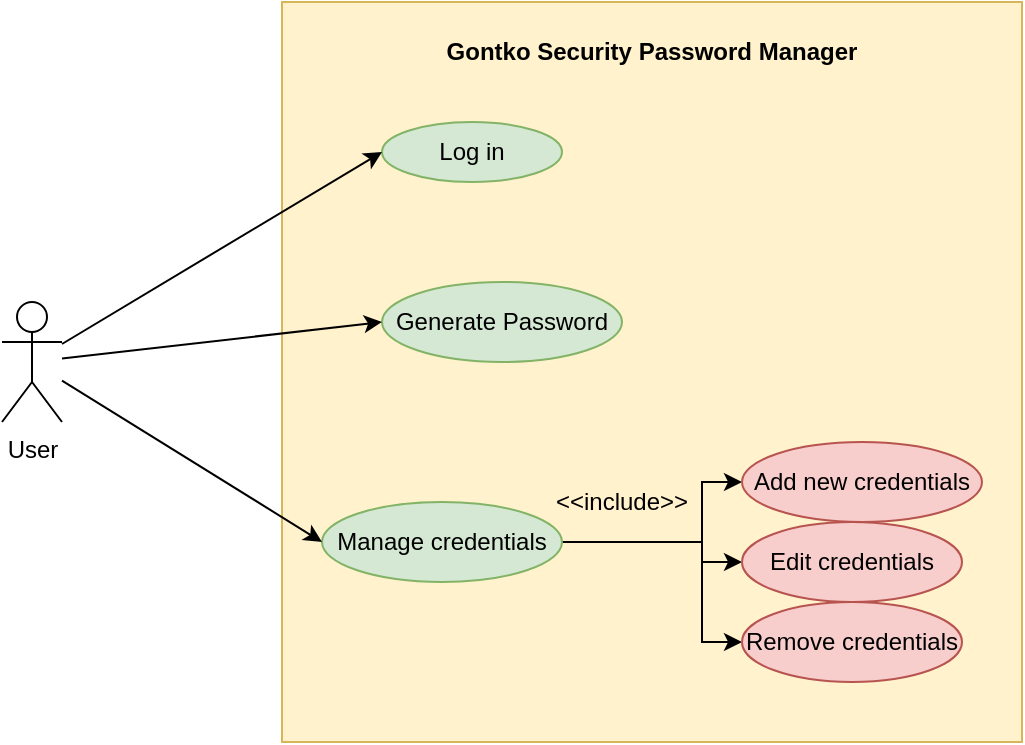 <mxfile version="13.0.5" type="device"><diagram id="C5RBs43oDa-KdzZeNtuy" name="Page-1"><mxGraphModel dx="1608" dy="1085" grid="1" gridSize="10" guides="1" tooltips="1" connect="1" arrows="1" fold="1" page="1" pageScale="1" pageWidth="827" pageHeight="1169" math="0" shadow="0"><root><mxCell id="WIyWlLk6GJQsqaUBKTNV-0"/><mxCell id="WIyWlLk6GJQsqaUBKTNV-1" parent="WIyWlLk6GJQsqaUBKTNV-0"/><mxCell id="55Z8c5nA8NLEdPgs6jAR-0" value="&lt;div&gt;User&lt;/div&gt;" style="shape=umlActor;verticalLabelPosition=bottom;labelBackgroundColor=#ffffff;verticalAlign=top;html=1;outlineConnect=0;" vertex="1" parent="WIyWlLk6GJQsqaUBKTNV-1"><mxGeometry x="150" y="350" width="30" height="60" as="geometry"/></mxCell><mxCell id="55Z8c5nA8NLEdPgs6jAR-3" value="" style="whiteSpace=wrap;html=1;aspect=fixed;fillColor=#fff2cc;strokeColor=#d6b656;" vertex="1" parent="WIyWlLk6GJQsqaUBKTNV-1"><mxGeometry x="290" y="200" width="370" height="370" as="geometry"/></mxCell><mxCell id="55Z8c5nA8NLEdPgs6jAR-5" value="Gontko Security Password Manager" style="text;html=1;strokeColor=none;fillColor=none;align=center;verticalAlign=middle;whiteSpace=wrap;rounded=0;fontStyle=1" vertex="1" parent="WIyWlLk6GJQsqaUBKTNV-1"><mxGeometry x="360" y="210" width="230" height="30" as="geometry"/></mxCell><mxCell id="55Z8c5nA8NLEdPgs6jAR-7" value="Generate Password" style="ellipse;whiteSpace=wrap;html=1;fillColor=#d5e8d4;strokeColor=#82b366;" vertex="1" parent="WIyWlLk6GJQsqaUBKTNV-1"><mxGeometry x="340" y="340" width="120" height="40" as="geometry"/></mxCell><mxCell id="55Z8c5nA8NLEdPgs6jAR-12" style="edgeStyle=orthogonalEdgeStyle;rounded=0;orthogonalLoop=1;jettySize=auto;html=1;" edge="1" parent="WIyWlLk6GJQsqaUBKTNV-1" source="55Z8c5nA8NLEdPgs6jAR-8" target="55Z8c5nA8NLEdPgs6jAR-10"><mxGeometry relative="1" as="geometry"><Array as="points"><mxPoint x="500" y="470"/><mxPoint x="500" y="440"/></Array></mxGeometry></mxCell><mxCell id="55Z8c5nA8NLEdPgs6jAR-14" style="edgeStyle=orthogonalEdgeStyle;rounded=0;orthogonalLoop=1;jettySize=auto;html=1;entryX=0;entryY=0.5;entryDx=0;entryDy=0;" edge="1" parent="WIyWlLk6GJQsqaUBKTNV-1" source="55Z8c5nA8NLEdPgs6jAR-8" target="55Z8c5nA8NLEdPgs6jAR-11"><mxGeometry relative="1" as="geometry"><Array as="points"><mxPoint x="500" y="470"/><mxPoint x="500" y="480"/></Array></mxGeometry></mxCell><mxCell id="55Z8c5nA8NLEdPgs6jAR-17" style="edgeStyle=orthogonalEdgeStyle;rounded=0;orthogonalLoop=1;jettySize=auto;html=1;entryX=0;entryY=0.5;entryDx=0;entryDy=0;" edge="1" parent="WIyWlLk6GJQsqaUBKTNV-1" source="55Z8c5nA8NLEdPgs6jAR-8" target="55Z8c5nA8NLEdPgs6jAR-16"><mxGeometry relative="1" as="geometry"><Array as="points"><mxPoint x="500" y="470"/><mxPoint x="500" y="520"/></Array></mxGeometry></mxCell><mxCell id="55Z8c5nA8NLEdPgs6jAR-8" value="&lt;div&gt;Manage credentials&lt;/div&gt;" style="ellipse;whiteSpace=wrap;html=1;fillColor=#d5e8d4;strokeColor=#82b366;" vertex="1" parent="WIyWlLk6GJQsqaUBKTNV-1"><mxGeometry x="310" y="450" width="120" height="40" as="geometry"/></mxCell><mxCell id="55Z8c5nA8NLEdPgs6jAR-9" value="&lt;div&gt;Log in&lt;/div&gt;" style="ellipse;whiteSpace=wrap;html=1;fillColor=#d5e8d4;strokeColor=#82b366;" vertex="1" parent="WIyWlLk6GJQsqaUBKTNV-1"><mxGeometry x="340" y="260" width="90" height="30" as="geometry"/></mxCell><mxCell id="55Z8c5nA8NLEdPgs6jAR-10" value="&lt;div&gt;Add new credentials&lt;/div&gt;" style="ellipse;whiteSpace=wrap;html=1;fillColor=#f8cecc;strokeColor=#b85450;" vertex="1" parent="WIyWlLk6GJQsqaUBKTNV-1"><mxGeometry x="520" y="420" width="120" height="40" as="geometry"/></mxCell><mxCell id="55Z8c5nA8NLEdPgs6jAR-11" value="&lt;div&gt;Edit credentials&lt;/div&gt;" style="ellipse;whiteSpace=wrap;html=1;fillColor=#f8cecc;strokeColor=#b85450;" vertex="1" parent="WIyWlLk6GJQsqaUBKTNV-1"><mxGeometry x="520" y="460" width="110" height="40" as="geometry"/></mxCell><mxCell id="55Z8c5nA8NLEdPgs6jAR-15" value="&amp;lt;&amp;lt;include&amp;gt;&amp;gt;" style="text;html=1;strokeColor=none;fillColor=none;align=center;verticalAlign=middle;whiteSpace=wrap;rounded=0;" vertex="1" parent="WIyWlLk6GJQsqaUBKTNV-1"><mxGeometry x="440" y="440" width="40" height="20" as="geometry"/></mxCell><mxCell id="55Z8c5nA8NLEdPgs6jAR-16" value="&lt;div&gt;Remove credentials&lt;/div&gt;" style="ellipse;whiteSpace=wrap;html=1;fillColor=#f8cecc;strokeColor=#b85450;" vertex="1" parent="WIyWlLk6GJQsqaUBKTNV-1"><mxGeometry x="520" y="500" width="110" height="40" as="geometry"/></mxCell><mxCell id="55Z8c5nA8NLEdPgs6jAR-18" style="rounded=0;orthogonalLoop=1;jettySize=auto;html=1;entryX=0;entryY=0.5;entryDx=0;entryDy=0;" edge="1" parent="WIyWlLk6GJQsqaUBKTNV-1" source="55Z8c5nA8NLEdPgs6jAR-0" target="55Z8c5nA8NLEdPgs6jAR-9"><mxGeometry relative="1" as="geometry"/></mxCell><mxCell id="55Z8c5nA8NLEdPgs6jAR-20" style="edgeStyle=none;rounded=0;orthogonalLoop=1;jettySize=auto;html=1;entryX=0;entryY=0.5;entryDx=0;entryDy=0;" edge="1" parent="WIyWlLk6GJQsqaUBKTNV-1" source="55Z8c5nA8NLEdPgs6jAR-0" target="55Z8c5nA8NLEdPgs6jAR-8"><mxGeometry relative="1" as="geometry"/></mxCell><mxCell id="55Z8c5nA8NLEdPgs6jAR-19" style="edgeStyle=none;rounded=0;orthogonalLoop=1;jettySize=auto;html=1;entryX=0;entryY=0.5;entryDx=0;entryDy=0;" edge="1" parent="WIyWlLk6GJQsqaUBKTNV-1" source="55Z8c5nA8NLEdPgs6jAR-0" target="55Z8c5nA8NLEdPgs6jAR-7"><mxGeometry relative="1" as="geometry"/></mxCell></root></mxGraphModel></diagram></mxfile>